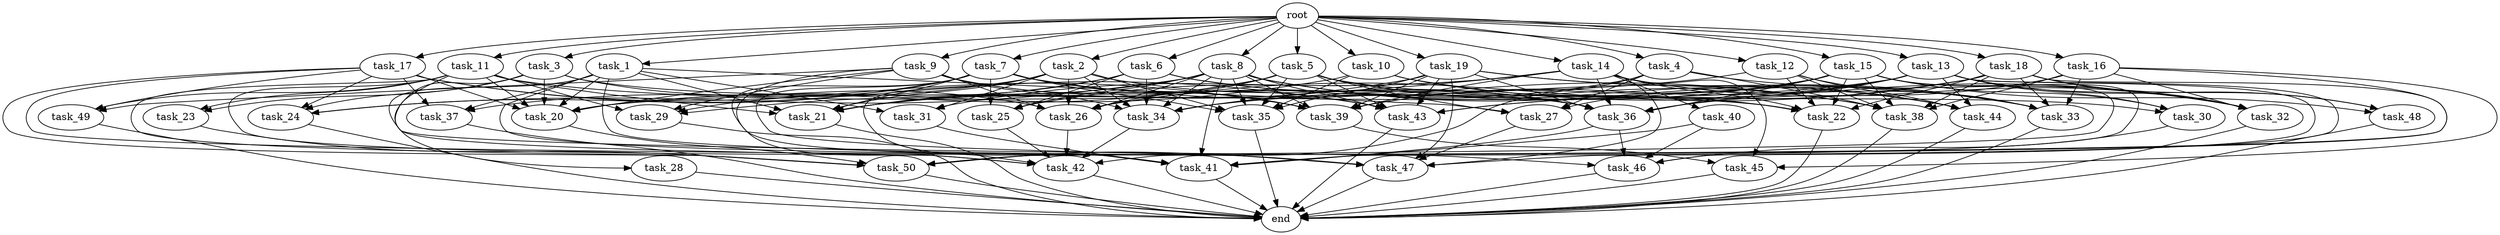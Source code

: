 digraph G {
  root [size="0.000000e+00"];
  task_1 [size="7.132909e+09"];
  task_2 [size="6.180550e+08"];
  task_3 [size="7.948214e+09"];
  task_4 [size="2.145831e+09"];
  task_5 [size="8.992113e+09"];
  task_6 [size="2.032815e+09"];
  task_7 [size="5.296593e+09"];
  task_8 [size="3.684732e+09"];
  task_9 [size="4.036192e+09"];
  task_10 [size="4.940696e+09"];
  task_11 [size="4.931006e+09"];
  task_12 [size="1.233451e+09"];
  task_13 [size="7.514009e+09"];
  task_14 [size="8.346257e+09"];
  task_15 [size="2.553435e+09"];
  task_16 [size="7.100154e+09"];
  task_17 [size="8.474101e+09"];
  task_18 [size="2.710563e+09"];
  task_19 [size="3.054952e+09"];
  task_20 [size="4.877461e+07"];
  task_21 [size="7.463715e+09"];
  task_22 [size="2.718014e+09"];
  task_23 [size="7.843654e+09"];
  task_24 [size="3.696546e+09"];
  task_25 [size="4.523121e+08"];
  task_26 [size="2.385179e+09"];
  task_27 [size="8.614658e+09"];
  task_28 [size="1.231250e+09"];
  task_29 [size="7.266122e+09"];
  task_30 [size="3.124173e+09"];
  task_31 [size="7.755242e+09"];
  task_32 [size="4.445885e+09"];
  task_33 [size="9.918519e+09"];
  task_34 [size="4.863187e+09"];
  task_35 [size="5.843538e+09"];
  task_36 [size="5.241022e+09"];
  task_37 [size="1.614124e+09"];
  task_38 [size="7.330032e+09"];
  task_39 [size="5.033522e+09"];
  task_40 [size="8.983857e+09"];
  task_41 [size="7.491832e+09"];
  task_42 [size="3.055735e+09"];
  task_43 [size="4.535068e+09"];
  task_44 [size="2.062119e+09"];
  task_45 [size="2.674512e+09"];
  task_46 [size="9.948899e+09"];
  task_47 [size="7.112106e+09"];
  task_48 [size="5.757656e+09"];
  task_49 [size="7.408774e+09"];
  task_50 [size="1.492870e+09"];
  end [size="0.000000e+00"];

  root -> task_1 [size="1.000000e-12"];
  root -> task_2 [size="1.000000e-12"];
  root -> task_3 [size="1.000000e-12"];
  root -> task_4 [size="1.000000e-12"];
  root -> task_5 [size="1.000000e-12"];
  root -> task_6 [size="1.000000e-12"];
  root -> task_7 [size="1.000000e-12"];
  root -> task_8 [size="1.000000e-12"];
  root -> task_9 [size="1.000000e-12"];
  root -> task_10 [size="1.000000e-12"];
  root -> task_11 [size="1.000000e-12"];
  root -> task_12 [size="1.000000e-12"];
  root -> task_13 [size="1.000000e-12"];
  root -> task_14 [size="1.000000e-12"];
  root -> task_15 [size="1.000000e-12"];
  root -> task_16 [size="1.000000e-12"];
  root -> task_17 [size="1.000000e-12"];
  root -> task_18 [size="1.000000e-12"];
  root -> task_19 [size="1.000000e-12"];
  task_1 -> task_20 [size="6.096826e+05"];
  task_1 -> task_21 [size="9.329644e+07"];
  task_1 -> task_27 [size="2.153665e+08"];
  task_1 -> task_28 [size="1.231250e+08"];
  task_1 -> task_31 [size="2.585081e+08"];
  task_1 -> task_37 [size="5.380414e+07"];
  task_1 -> task_41 [size="9.364790e+07"];
  task_1 -> task_47 [size="1.016015e+08"];
  task_2 -> task_21 [size="9.329644e+07"];
  task_2 -> task_26 [size="3.407398e+07"];
  task_2 -> task_31 [size="2.585081e+08"];
  task_2 -> task_34 [size="6.947410e+07"];
  task_2 -> task_35 [size="9.739231e+07"];
  task_2 -> task_36 [size="6.551278e+07"];
  task_2 -> task_37 [size="5.380414e+07"];
  task_2 -> task_41 [size="9.364790e+07"];
  task_3 -> task_20 [size="6.096826e+05"];
  task_3 -> task_23 [size="3.921827e+08"];
  task_3 -> task_24 [size="9.241365e+07"];
  task_3 -> task_26 [size="3.407398e+07"];
  task_3 -> task_36 [size="6.551278e+07"];
  task_3 -> task_42 [size="4.365336e+07"];
  task_4 -> task_26 [size="3.407398e+07"];
  task_4 -> task_27 [size="2.153665e+08"];
  task_4 -> task_32 [size="7.409809e+07"];
  task_4 -> task_38 [size="9.162539e+07"];
  task_4 -> task_50 [size="2.132671e+07"];
  task_5 -> task_20 [size="6.096826e+05"];
  task_5 -> task_21 [size="9.329644e+07"];
  task_5 -> task_22 [size="3.882877e+07"];
  task_5 -> task_26 [size="3.407398e+07"];
  task_5 -> task_27 [size="2.153665e+08"];
  task_5 -> task_30 [size="1.041391e+08"];
  task_5 -> task_33 [size="1.416931e+08"];
  task_5 -> task_35 [size="9.739231e+07"];
  task_5 -> task_43 [size="6.478668e+07"];
  task_6 -> task_21 [size="9.329644e+07"];
  task_6 -> task_25 [size="1.130780e+07"];
  task_6 -> task_29 [size="1.816531e+08"];
  task_6 -> task_34 [size="6.947410e+07"];
  task_6 -> task_36 [size="6.551278e+07"];
  task_6 -> task_38 [size="9.162539e+07"];
  task_7 -> task_21 [size="9.329644e+07"];
  task_7 -> task_24 [size="9.241365e+07"];
  task_7 -> task_25 [size="1.130780e+07"];
  task_7 -> task_29 [size="1.816531e+08"];
  task_7 -> task_35 [size="9.739231e+07"];
  task_7 -> task_38 [size="9.162539e+07"];
  task_7 -> task_39 [size="6.291903e+07"];
  task_7 -> task_42 [size="4.365336e+07"];
  task_7 -> task_47 [size="1.016015e+08"];
  task_8 -> task_21 [size="9.329644e+07"];
  task_8 -> task_24 [size="9.241365e+07"];
  task_8 -> task_25 [size="1.130780e+07"];
  task_8 -> task_26 [size="3.407398e+07"];
  task_8 -> task_33 [size="1.416931e+08"];
  task_8 -> task_34 [size="6.947410e+07"];
  task_8 -> task_35 [size="9.739231e+07"];
  task_8 -> task_38 [size="9.162539e+07"];
  task_8 -> task_39 [size="6.291903e+07"];
  task_8 -> task_41 [size="9.364790e+07"];
  task_8 -> task_43 [size="6.478668e+07"];
  task_8 -> task_44 [size="5.155298e+07"];
  task_9 -> task_20 [size="6.096826e+05"];
  task_9 -> task_26 [size="3.407398e+07"];
  task_9 -> task_29 [size="1.816531e+08"];
  task_9 -> task_34 [size="6.947410e+07"];
  task_9 -> task_39 [size="6.291903e+07"];
  task_9 -> task_41 [size="9.364790e+07"];
  task_9 -> task_43 [size="6.478668e+07"];
  task_9 -> task_49 [size="2.469591e+08"];
  task_10 -> task_20 [size="6.096826e+05"];
  task_10 -> task_22 [size="3.882877e+07"];
  task_10 -> task_32 [size="7.409809e+07"];
  task_10 -> task_35 [size="9.739231e+07"];
  task_11 -> task_20 [size="6.096826e+05"];
  task_11 -> task_21 [size="9.329644e+07"];
  task_11 -> task_22 [size="3.882877e+07"];
  task_11 -> task_23 [size="3.921827e+08"];
  task_11 -> task_29 [size="1.816531e+08"];
  task_11 -> task_42 [size="4.365336e+07"];
  task_11 -> task_46 [size="1.989780e+08"];
  task_11 -> task_49 [size="2.469591e+08"];
  task_11 -> task_50 [size="2.132671e+07"];
  task_12 -> task_22 [size="3.882877e+07"];
  task_12 -> task_33 [size="1.416931e+08"];
  task_12 -> task_34 [size="6.947410e+07"];
  task_12 -> task_38 [size="9.162539e+07"];
  task_12 -> task_44 [size="5.155298e+07"];
  task_13 -> task_20 [size="6.096826e+05"];
  task_13 -> task_30 [size="1.041391e+08"];
  task_13 -> task_32 [size="7.409809e+07"];
  task_13 -> task_36 [size="6.551278e+07"];
  task_13 -> task_39 [size="6.291903e+07"];
  task_13 -> task_43 [size="6.478668e+07"];
  task_13 -> task_44 [size="5.155298e+07"];
  task_13 -> task_46 [size="1.989780e+08"];
  task_13 -> task_47 [size="1.016015e+08"];
  task_13 -> task_48 [size="1.919219e+08"];
  task_14 -> task_22 [size="3.882877e+07"];
  task_14 -> task_25 [size="1.130780e+07"];
  task_14 -> task_31 [size="2.585081e+08"];
  task_14 -> task_32 [size="7.409809e+07"];
  task_14 -> task_33 [size="1.416931e+08"];
  task_14 -> task_34 [size="6.947410e+07"];
  task_14 -> task_36 [size="6.551278e+07"];
  task_14 -> task_39 [size="6.291903e+07"];
  task_14 -> task_40 [size="8.983857e+08"];
  task_14 -> task_45 [size="8.915039e+07"];
  task_14 -> task_47 [size="1.016015e+08"];
  task_15 -> task_22 [size="3.882877e+07"];
  task_15 -> task_27 [size="2.153665e+08"];
  task_15 -> task_30 [size="1.041391e+08"];
  task_15 -> task_34 [size="6.947410e+07"];
  task_15 -> task_36 [size="6.551278e+07"];
  task_15 -> task_38 [size="9.162539e+07"];
  task_15 -> task_39 [size="6.291903e+07"];
  task_15 -> task_41 [size="9.364790e+07"];
  task_15 -> task_48 [size="1.919219e+08"];
  task_15 -> task_50 [size="2.132671e+07"];
  task_16 -> task_32 [size="7.409809e+07"];
  task_16 -> task_33 [size="1.416931e+08"];
  task_16 -> task_36 [size="6.551278e+07"];
  task_16 -> task_38 [size="9.162539e+07"];
  task_16 -> task_45 [size="8.915039e+07"];
  task_16 -> task_50 [size="2.132671e+07"];
  task_17 -> task_20 [size="6.096826e+05"];
  task_17 -> task_24 [size="9.241365e+07"];
  task_17 -> task_37 [size="5.380414e+07"];
  task_17 -> task_39 [size="6.291903e+07"];
  task_17 -> task_43 [size="6.478668e+07"];
  task_17 -> task_47 [size="1.016015e+08"];
  task_17 -> task_49 [size="2.469591e+08"];
  task_17 -> task_50 [size="2.132671e+07"];
  task_18 -> task_22 [size="3.882877e+07"];
  task_18 -> task_26 [size="3.407398e+07"];
  task_18 -> task_32 [size="7.409809e+07"];
  task_18 -> task_33 [size="1.416931e+08"];
  task_18 -> task_38 [size="9.162539e+07"];
  task_18 -> task_42 [size="4.365336e+07"];
  task_18 -> task_43 [size="6.478668e+07"];
  task_18 -> task_48 [size="1.919219e+08"];
  task_19 -> task_21 [size="9.329644e+07"];
  task_19 -> task_33 [size="1.416931e+08"];
  task_19 -> task_35 [size="9.739231e+07"];
  task_19 -> task_36 [size="6.551278e+07"];
  task_19 -> task_39 [size="6.291903e+07"];
  task_19 -> task_43 [size="6.478668e+07"];
  task_19 -> task_44 [size="5.155298e+07"];
  task_19 -> task_47 [size="1.016015e+08"];
  task_20 -> task_50 [size="2.132671e+07"];
  task_21 -> end [size="1.000000e-12"];
  task_22 -> end [size="1.000000e-12"];
  task_23 -> task_50 [size="2.132671e+07"];
  task_24 -> end [size="1.000000e-12"];
  task_25 -> task_42 [size="4.365336e+07"];
  task_26 -> task_42 [size="4.365336e+07"];
  task_27 -> task_47 [size="1.016015e+08"];
  task_28 -> end [size="1.000000e-12"];
  task_29 -> end [size="1.000000e-12"];
  task_30 -> task_46 [size="1.989780e+08"];
  task_31 -> task_41 [size="9.364790e+07"];
  task_32 -> end [size="1.000000e-12"];
  task_33 -> end [size="1.000000e-12"];
  task_34 -> task_42 [size="4.365336e+07"];
  task_35 -> end [size="1.000000e-12"];
  task_36 -> task_41 [size="9.364790e+07"];
  task_36 -> task_46 [size="1.989780e+08"];
  task_37 -> end [size="1.000000e-12"];
  task_38 -> end [size="1.000000e-12"];
  task_39 -> task_45 [size="8.915039e+07"];
  task_40 -> task_41 [size="9.364790e+07"];
  task_40 -> task_46 [size="1.989780e+08"];
  task_41 -> end [size="1.000000e-12"];
  task_42 -> end [size="1.000000e-12"];
  task_43 -> end [size="1.000000e-12"];
  task_44 -> end [size="1.000000e-12"];
  task_45 -> end [size="1.000000e-12"];
  task_46 -> end [size="1.000000e-12"];
  task_47 -> end [size="1.000000e-12"];
  task_48 -> end [size="1.000000e-12"];
  task_49 -> end [size="1.000000e-12"];
  task_50 -> end [size="1.000000e-12"];
}
